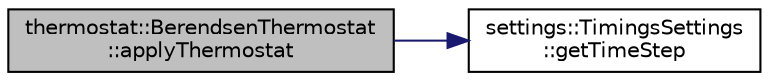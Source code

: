 digraph "thermostat::BerendsenThermostat::applyThermostat"
{
 // LATEX_PDF_SIZE
  edge [fontname="Helvetica",fontsize="10",labelfontname="Helvetica",labelfontsize="10"];
  node [fontname="Helvetica",fontsize="10",shape=record];
  rankdir="LR";
  Node1 [label="thermostat::BerendsenThermostat\l::applyThermostat",height=0.2,width=0.4,color="black", fillcolor="grey75", style="filled", fontcolor="black",tooltip="apply thermostat - Berendsen"];
  Node1 -> Node2 [color="midnightblue",fontsize="10",style="solid",fontname="Helvetica"];
  Node2 [label="settings::TimingsSettings\l::getTimeStep",height=0.2,width=0.4,color="black", fillcolor="white", style="filled",URL="$classsettings_1_1TimingsSettings.html#ad1e01977b94d5b5d90d2b2f4ea8e2532",tooltip=" "];
}
